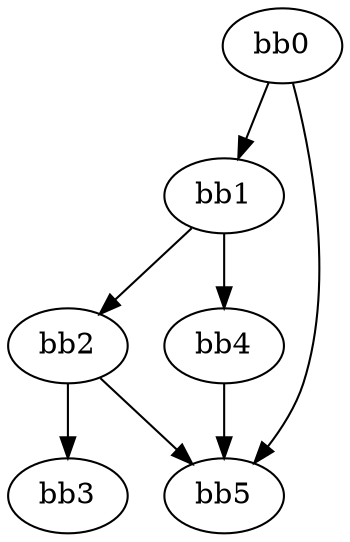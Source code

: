 digraph {
    0 [ label = "bb0\l" ]
    1 [ label = "bb1\l" ]
    2 [ label = "bb2\l" ]
    3 [ label = "bb3\l" ]
    4 [ label = "bb4\l" ]
    5 [ label = "bb5\l" ]
    0 -> 1 [ ]
    0 -> 5 [ ]
    1 -> 2 [ ]
    1 -> 4 [ ]
    2 -> 3 [ ]
    2 -> 5 [ ]
    4 -> 5 [ ]
}


